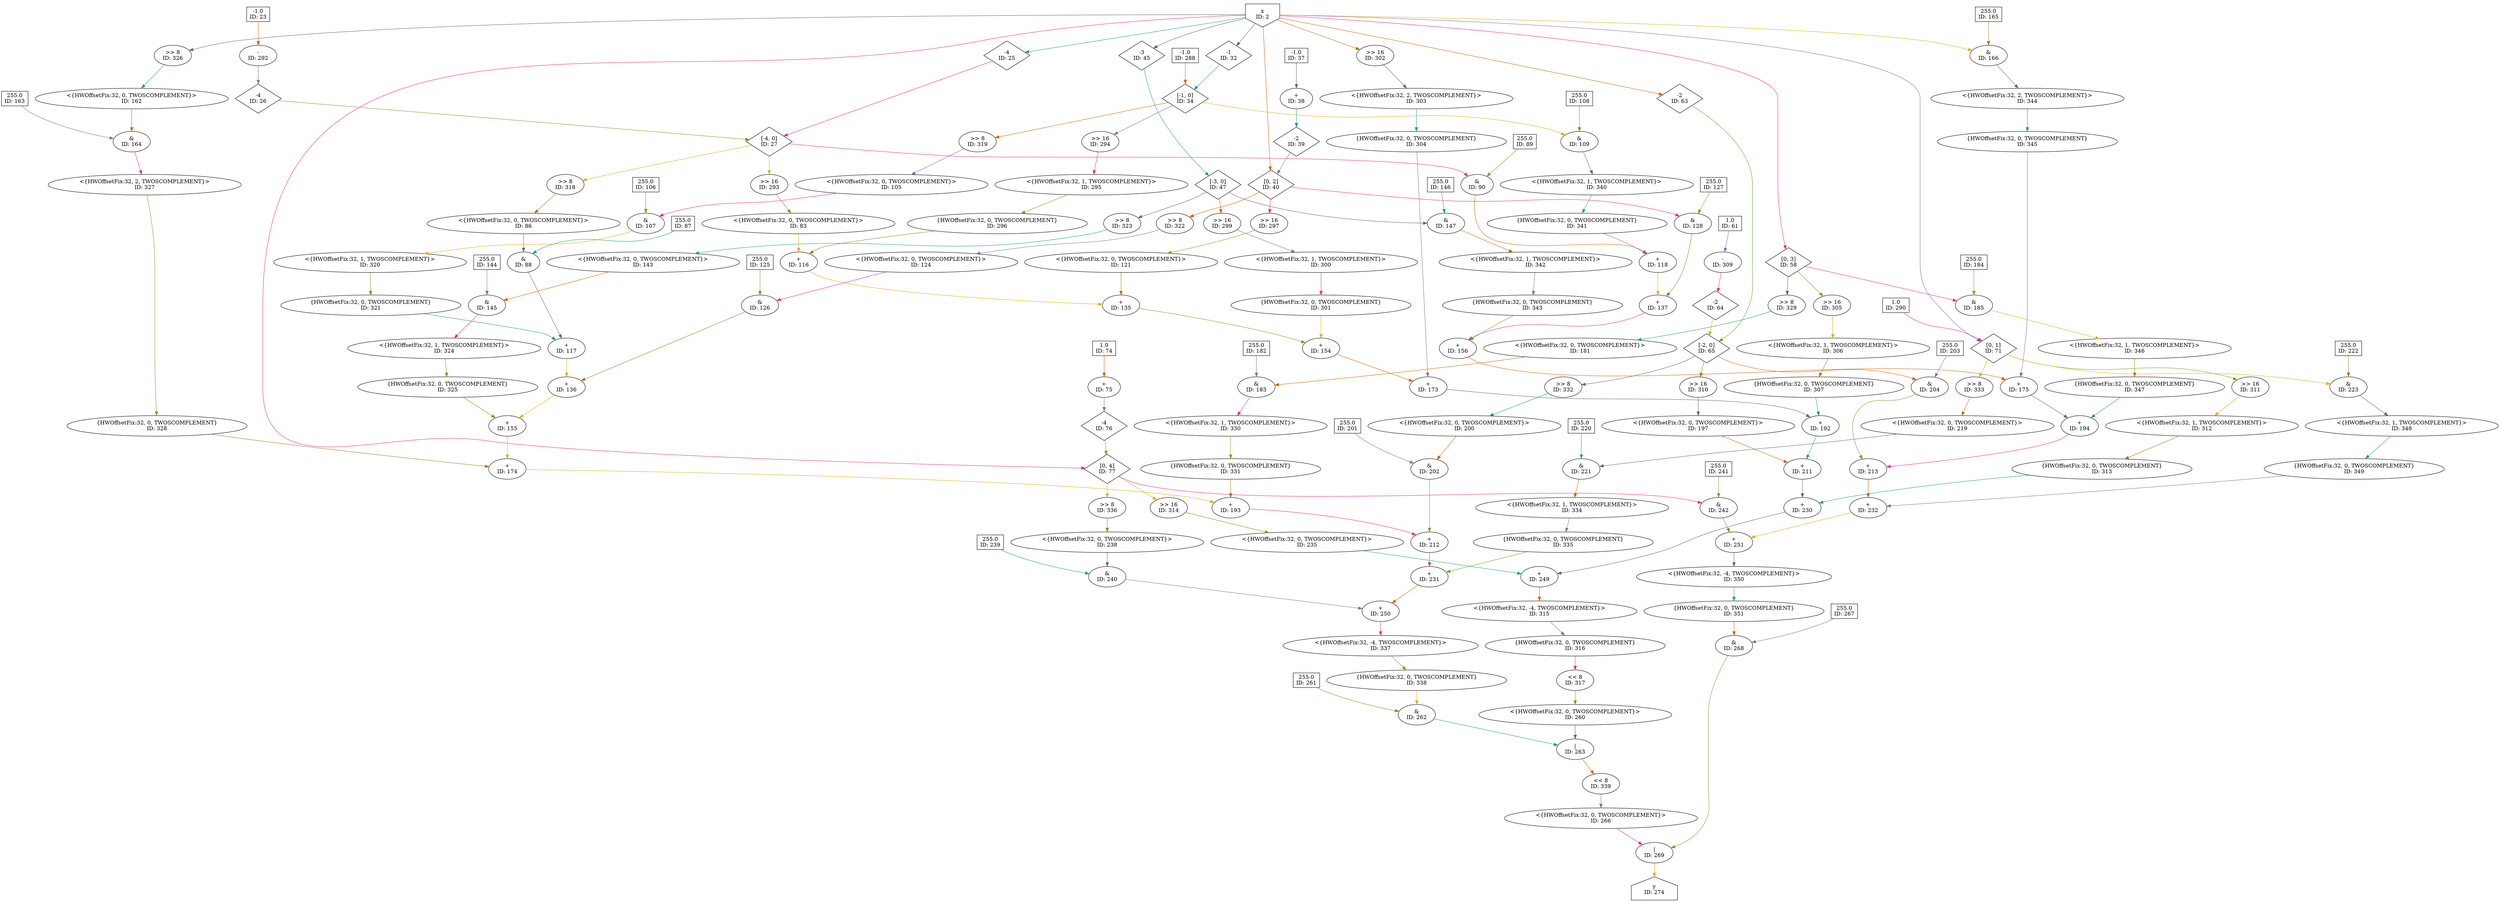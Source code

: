 digraph GaussianBlurDFEKernel_post_dsp_extraction{
	NodeInput2 [shape=invhouse, label="x\nID: 2"];
	NodeStreamOffset25 [shape=diamond, label="-4\nID: 25"];
	NodeConstantDouble23 [shape=box, label="-1.0\nID: 23"];
	NodeSub292 [label="-\nID: 292"];
	NodeStreamOffset26 [shape=diamond, label="-4\nID: 26"];
	NodeDynamicStreamOffset27 [shape=diamond, label="[-4, 0]\nID: 27"];
	NodeShift293 [label=">> 16\nID: 293"];
	NodeReinterpret83 [label="<{HWOffsetFix:32, 0, TWOSCOMPLEMENT}>\nID: 83"];
	NodeStreamOffset32 [shape=diamond, label="-1\nID: 32"];
	NodeConstantRawBits288 [shape=box, label="-1.0\nID: 288"];
	NodeDynamicStreamOffset34 [shape=diamond, label="[-1, 0]\nID: 34"];
	NodeShift294 [label=">> 16\nID: 294"];
	NodeReinterpret295 [label="<{HWOffsetFix:32, 1, TWOSCOMPLEMENT}>\nID: 295"];
	NodeCast296 [label="{HWOffsetFix:32, 0, TWOSCOMPLEMENT}\nID: 296"];
	NodeAdd116 [label="+\nID: 116"];
	NodeConstantDouble37 [shape=box, label="-1.0\nID: 37"];
	NodeAdd38 [label="+\nID: 38"];
	NodeStreamOffset39 [shape=diamond, label="-2\nID: 39"];
	NodeDynamicStreamOffset40 [shape=diamond, label="[0, 2]\nID: 40"];
	NodeShift297 [label=">> 16\nID: 297"];
	NodeReinterpret121 [label="<{HWOffsetFix:32, 0, TWOSCOMPLEMENT}>\nID: 121"];
	NodeAdd135 [label="+\nID: 135"];
	NodeStreamOffset45 [shape=diamond, label="-3\nID: 45"];
	NodeDynamicStreamOffset47 [shape=diamond, label="[-3, 0]\nID: 47"];
	NodeShift299 [label=">> 16\nID: 299"];
	NodeReinterpret300 [label="<{HWOffsetFix:32, 1, TWOSCOMPLEMENT}>\nID: 300"];
	NodeCast301 [label="{HWOffsetFix:32, 0, TWOSCOMPLEMENT}\nID: 301"];
	NodeAdd154 [label="+\nID: 154"];
	NodeShift302 [label=">> 16\nID: 302"];
	NodeReinterpret303 [label="<{HWOffsetFix:32, 2, TWOSCOMPLEMENT}>\nID: 303"];
	NodeCast304 [label="{HWOffsetFix:32, 0, TWOSCOMPLEMENT}\nID: 304"];
	NodeAdd173 [label="+\nID: 173"];
	NodeDynamicStreamOffset58 [shape=diamond, label="[0, 3]\nID: 58"];
	NodeShift305 [label=">> 16\nID: 305"];
	NodeReinterpret306 [label="<{HWOffsetFix:32, 1, TWOSCOMPLEMENT}>\nID: 306"];
	NodeCast307 [label="{HWOffsetFix:32, 0, TWOSCOMPLEMENT}\nID: 307"];
	NodeAdd192 [label="+\nID: 192"];
	NodeStreamOffset63 [shape=diamond, label="-2\nID: 63"];
	NodeConstantDouble61 [shape=box, label="1.0\nID: 61"];
	NodeSub309 [label="-\nID: 309"];
	NodeStreamOffset64 [shape=diamond, label="-2\nID: 64"];
	NodeDynamicStreamOffset65 [shape=diamond, label="[-2, 0]\nID: 65"];
	NodeShift310 [label=">> 16\nID: 310"];
	NodeReinterpret197 [label="<{HWOffsetFix:32, 0, TWOSCOMPLEMENT}>\nID: 197"];
	NodeAdd211 [label="+\nID: 211"];
	NodeConstantRawBits290 [shape=box, label="1.0\nID: 290"];
	NodeDynamicStreamOffset71 [shape=diamond, label="[0, 1]\nID: 71"];
	NodeShift311 [label=">> 16\nID: 311"];
	NodeReinterpret312 [label="<{HWOffsetFix:32, 1, TWOSCOMPLEMENT}>\nID: 312"];
	NodeCast313 [label="{HWOffsetFix:32, 0, TWOSCOMPLEMENT}\nID: 313"];
	NodeAdd230 [label="+\nID: 230"];
	NodeConstantDouble74 [shape=box, label="1.0\nID: 74"];
	NodeAdd75 [label="+\nID: 75"];
	NodeStreamOffset76 [shape=diamond, label="-4\nID: 76"];
	NodeDynamicStreamOffset77 [shape=diamond, label="[0, 4]\nID: 77"];
	NodeShift314 [label=">> 16\nID: 314"];
	NodeReinterpret235 [label="<{HWOffsetFix:32, 0, TWOSCOMPLEMENT}>\nID: 235"];
	NodeAdd249 [label="+\nID: 249"];
	NodeReinterpret315 [label="<{HWOffsetFix:32, -4, TWOSCOMPLEMENT}>\nID: 315"];
	NodeCast316 [label="{HWOffsetFix:32, 0, TWOSCOMPLEMENT}\nID: 316"];
	NodeShift317 [label="<< 8\nID: 317"];
	NodeReinterpret260 [label="<{HWOffsetFix:32, 0, TWOSCOMPLEMENT}>\nID: 260"];
	NodeShift318 [label=">> 8\nID: 318"];
	NodeReinterpret86 [label="<{HWOffsetFix:32, 0, TWOSCOMPLEMENT}>\nID: 86"];
	NodeConstantDouble87 [shape=box, label="255.0\nID: 87"];
	NodeAnd88 [label="&\nID: 88"];
	NodeShift319 [label=">> 8\nID: 319"];
	NodeReinterpret105 [label="<{HWOffsetFix:32, 0, TWOSCOMPLEMENT}>\nID: 105"];
	NodeConstantDouble106 [shape=box, label="255.0\nID: 106"];
	NodeAnd107 [label="&\nID: 107"];
	NodeReinterpret320 [label="<{HWOffsetFix:32, 1, TWOSCOMPLEMENT}>\nID: 320"];
	NodeCast321 [label="{HWOffsetFix:32, 0, TWOSCOMPLEMENT}\nID: 321"];
	NodeAdd117 [label="+\nID: 117"];
	NodeShift322 [label=">> 8\nID: 322"];
	NodeReinterpret124 [label="<{HWOffsetFix:32, 0, TWOSCOMPLEMENT}>\nID: 124"];
	NodeConstantDouble125 [shape=box, label="255.0\nID: 125"];
	NodeAnd126 [label="&\nID: 126"];
	NodeAdd136 [label="+\nID: 136"];
	NodeShift323 [label=">> 8\nID: 323"];
	NodeReinterpret143 [label="<{HWOffsetFix:32, 0, TWOSCOMPLEMENT}>\nID: 143"];
	NodeConstantDouble144 [shape=box, label="255.0\nID: 144"];
	NodeAnd145 [label="&\nID: 145"];
	NodeReinterpret324 [label="<{HWOffsetFix:32, 1, TWOSCOMPLEMENT}>\nID: 324"];
	NodeCast325 [label="{HWOffsetFix:32, 0, TWOSCOMPLEMENT}\nID: 325"];
	NodeAdd155 [label="+\nID: 155"];
	NodeShift326 [label=">> 8\nID: 326"];
	NodeReinterpret162 [label="<{HWOffsetFix:32, 0, TWOSCOMPLEMENT}>\nID: 162"];
	NodeConstantDouble163 [shape=box, label="255.0\nID: 163"];
	NodeAnd164 [label="&\nID: 164"];
	NodeReinterpret327 [label="<{HWOffsetFix:32, 2, TWOSCOMPLEMENT}>\nID: 327"];
	NodeCast328 [label="{HWOffsetFix:32, 0, TWOSCOMPLEMENT}\nID: 328"];
	NodeAdd174 [label="+\nID: 174"];
	NodeShift329 [label=">> 8\nID: 329"];
	NodeReinterpret181 [label="<{HWOffsetFix:32, 0, TWOSCOMPLEMENT}>\nID: 181"];
	NodeConstantDouble182 [shape=box, label="255.0\nID: 182"];
	NodeAnd183 [label="&\nID: 183"];
	NodeReinterpret330 [label="<{HWOffsetFix:32, 1, TWOSCOMPLEMENT}>\nID: 330"];
	NodeCast331 [label="{HWOffsetFix:32, 0, TWOSCOMPLEMENT}\nID: 331"];
	NodeAdd193 [label="+\nID: 193"];
	NodeShift332 [label=">> 8\nID: 332"];
	NodeReinterpret200 [label="<{HWOffsetFix:32, 0, TWOSCOMPLEMENT}>\nID: 200"];
	NodeConstantDouble201 [shape=box, label="255.0\nID: 201"];
	NodeAnd202 [label="&\nID: 202"];
	NodeAdd212 [label="+\nID: 212"];
	NodeShift333 [label=">> 8\nID: 333"];
	NodeReinterpret219 [label="<{HWOffsetFix:32, 0, TWOSCOMPLEMENT}>\nID: 219"];
	NodeConstantDouble220 [shape=box, label="255.0\nID: 220"];
	NodeAnd221 [label="&\nID: 221"];
	NodeReinterpret334 [label="<{HWOffsetFix:32, 1, TWOSCOMPLEMENT}>\nID: 334"];
	NodeCast335 [label="{HWOffsetFix:32, 0, TWOSCOMPLEMENT}\nID: 335"];
	NodeAdd231 [label="+\nID: 231"];
	NodeShift336 [label=">> 8\nID: 336"];
	NodeReinterpret238 [label="<{HWOffsetFix:32, 0, TWOSCOMPLEMENT}>\nID: 238"];
	NodeConstantDouble239 [shape=box, label="255.0\nID: 239"];
	NodeAnd240 [label="&\nID: 240"];
	NodeAdd250 [label="+\nID: 250"];
	NodeReinterpret337 [label="<{HWOffsetFix:32, -4, TWOSCOMPLEMENT}>\nID: 337"];
	NodeCast338 [label="{HWOffsetFix:32, 0, TWOSCOMPLEMENT}\nID: 338"];
	NodeConstantDouble261 [shape=box, label="255.0\nID: 261"];
	NodeAnd262 [label="&\nID: 262"];
	NodeOr263 [label="|\nID: 263"];
	NodeShift339 [label="<< 8\nID: 339"];
	NodeReinterpret266 [label="<{HWOffsetFix:32, 0, TWOSCOMPLEMENT}>\nID: 266"];
	NodeConstantDouble89 [shape=box, label="255.0\nID: 89"];
	NodeAnd90 [label="&\nID: 90"];
	NodeConstantDouble108 [shape=box, label="255.0\nID: 108"];
	NodeAnd109 [label="&\nID: 109"];
	NodeReinterpret340 [label="<{HWOffsetFix:32, 1, TWOSCOMPLEMENT}>\nID: 340"];
	NodeCast341 [label="{HWOffsetFix:32, 0, TWOSCOMPLEMENT}\nID: 341"];
	NodeAdd118 [label="+\nID: 118"];
	NodeConstantDouble127 [shape=box, label="255.0\nID: 127"];
	NodeAnd128 [label="&\nID: 128"];
	NodeAdd137 [label="+\nID: 137"];
	NodeConstantDouble146 [shape=box, label="255.0\nID: 146"];
	NodeAnd147 [label="&\nID: 147"];
	NodeReinterpret342 [label="<{HWOffsetFix:32, 1, TWOSCOMPLEMENT}>\nID: 342"];
	NodeCast343 [label="{HWOffsetFix:32, 0, TWOSCOMPLEMENT}\nID: 343"];
	NodeAdd156 [label="+\nID: 156"];
	NodeConstantDouble165 [shape=box, label="255.0\nID: 165"];
	NodeAnd166 [label="&\nID: 166"];
	NodeReinterpret344 [label="<{HWOffsetFix:32, 2, TWOSCOMPLEMENT}>\nID: 344"];
	NodeCast345 [label="{HWOffsetFix:32, 0, TWOSCOMPLEMENT}\nID: 345"];
	NodeAdd175 [label="+\nID: 175"];
	NodeConstantDouble184 [shape=box, label="255.0\nID: 184"];
	NodeAnd185 [label="&\nID: 185"];
	NodeReinterpret346 [label="<{HWOffsetFix:32, 1, TWOSCOMPLEMENT}>\nID: 346"];
	NodeCast347 [label="{HWOffsetFix:32, 0, TWOSCOMPLEMENT}\nID: 347"];
	NodeAdd194 [label="+\nID: 194"];
	NodeConstantDouble203 [shape=box, label="255.0\nID: 203"];
	NodeAnd204 [label="&\nID: 204"];
	NodeAdd213 [label="+\nID: 213"];
	NodeConstantDouble222 [shape=box, label="255.0\nID: 222"];
	NodeAnd223 [label="&\nID: 223"];
	NodeReinterpret348 [label="<{HWOffsetFix:32, 1, TWOSCOMPLEMENT}>\nID: 348"];
	NodeCast349 [label="{HWOffsetFix:32, 0, TWOSCOMPLEMENT}\nID: 349"];
	NodeAdd232 [label="+\nID: 232"];
	NodeConstantDouble241 [shape=box, label="255.0\nID: 241"];
	NodeAnd242 [label="&\nID: 242"];
	NodeAdd251 [label="+\nID: 251"];
	NodeReinterpret350 [label="<{HWOffsetFix:32, -4, TWOSCOMPLEMENT}>\nID: 350"];
	NodeCast351 [label="{HWOffsetFix:32, 0, TWOSCOMPLEMENT}\nID: 351"];
	NodeConstantDouble267 [shape=box, label="255.0\nID: 267"];
	NodeAnd268 [label="&\nID: 268"];
	NodeOr269 [label="|\nID: 269"];
	NodeOutput274 [shape=house, label="y\nID: 274"];
	NodeInput2 -> NodeStreamOffset25[color="/dark28/1" photon_data="EDGE,SrcNode:2,SrcNodePort:data"];
	NodeConstantDouble23 -> NodeSub292[color="/dark28/2" photon_data="EDGE,SrcNode:23,SrcNodePort:value"];
	NodeSub292 -> NodeStreamOffset26[color="/dark28/3" photon_data="EDGE,SrcNode:292,SrcNodePort:result"];
	NodeStreamOffset25 -> NodeDynamicStreamOffset27[color="/dark28/4" photon_data="EDGE,SrcNode:25,SrcNodePort:output"];
	NodeStreamOffset26 -> NodeDynamicStreamOffset27[color="/dark28/5" photon_data="EDGE,SrcNode:26,SrcNodePort:output"];
	NodeDynamicStreamOffset27 -> NodeShift293[color="/dark28/6" photon_data="EDGE,SrcNode:27,SrcNodePort:output"];
	NodeShift293 -> NodeReinterpret83[color="/dark28/7" photon_data="EDGE,SrcNode:293,SrcNodePort:dataout"];
	NodeInput2 -> NodeStreamOffset32[color="/dark28/8" photon_data="EDGE,SrcNode:2,SrcNodePort:data"];
	NodeStreamOffset32 -> NodeDynamicStreamOffset34[color="/dark28/1" photon_data="EDGE,SrcNode:32,SrcNodePort:output"];
	NodeConstantRawBits288 -> NodeDynamicStreamOffset34[color="/dark28/2" photon_data="EDGE,SrcNode:288,SrcNodePort:value"];
	NodeDynamicStreamOffset34 -> NodeShift294[color="/dark28/3" photon_data="EDGE,SrcNode:34,SrcNodePort:output"];
	NodeShift294 -> NodeReinterpret295[color="/dark28/4" photon_data="EDGE,SrcNode:294,SrcNodePort:dataout"];
	NodeReinterpret295 -> NodeCast296[color="/dark28/5" photon_data="EDGE,SrcNode:295,SrcNodePort:output"];
	NodeReinterpret83 -> NodeAdd116[color="/dark28/6" photon_data="EDGE,SrcNode:83,SrcNodePort:output"];
	NodeCast296 -> NodeAdd116[color="/dark28/7" photon_data="EDGE,SrcNode:296,SrcNodePort:o"];
	NodeConstantDouble37 -> NodeAdd38[color="/dark28/8" photon_data="EDGE,SrcNode:37,SrcNodePort:value"];
	NodeAdd38 -> NodeStreamOffset39[color="/dark28/1" photon_data="EDGE,SrcNode:38,SrcNodePort:result"];
	NodeInput2 -> NodeDynamicStreamOffset40[color="/dark28/2" photon_data="EDGE,SrcNode:2,SrcNodePort:data"];
	NodeStreamOffset39 -> NodeDynamicStreamOffset40[color="/dark28/3" photon_data="EDGE,SrcNode:39,SrcNodePort:output"];
	NodeDynamicStreamOffset40 -> NodeShift297[color="/dark28/4" photon_data="EDGE,SrcNode:40,SrcNodePort:output"];
	NodeShift297 -> NodeReinterpret121[color="/dark28/5" photon_data="EDGE,SrcNode:297,SrcNodePort:dataout"];
	NodeAdd116 -> NodeAdd135[color="/dark28/6" photon_data="EDGE,SrcNode:116,SrcNodePort:result"];
	NodeReinterpret121 -> NodeAdd135[color="/dark28/7" photon_data="EDGE,SrcNode:121,SrcNodePort:output"];
	NodeInput2 -> NodeStreamOffset45[color="/dark28/8" photon_data="EDGE,SrcNode:2,SrcNodePort:data"];
	NodeStreamOffset45 -> NodeDynamicStreamOffset47[color="/dark28/1" photon_data="EDGE,SrcNode:45,SrcNodePort:output"];
	NodeDynamicStreamOffset47 -> NodeShift299[color="/dark28/2" photon_data="EDGE,SrcNode:47,SrcNodePort:output"];
	NodeShift299 -> NodeReinterpret300[color="/dark28/3" photon_data="EDGE,SrcNode:299,SrcNodePort:dataout"];
	NodeReinterpret300 -> NodeCast301[color="/dark28/4" photon_data="EDGE,SrcNode:300,SrcNodePort:output"];
	NodeAdd135 -> NodeAdd154[color="/dark28/5" photon_data="EDGE,SrcNode:135,SrcNodePort:result"];
	NodeCast301 -> NodeAdd154[color="/dark28/6" photon_data="EDGE,SrcNode:301,SrcNodePort:o"];
	NodeInput2 -> NodeShift302[color="/dark28/7" photon_data="EDGE,SrcNode:2,SrcNodePort:data"];
	NodeShift302 -> NodeReinterpret303[color="/dark28/8" photon_data="EDGE,SrcNode:302,SrcNodePort:dataout"];
	NodeReinterpret303 -> NodeCast304[color="/dark28/1" photon_data="EDGE,SrcNode:303,SrcNodePort:output"];
	NodeAdd154 -> NodeAdd173[color="/dark28/2" photon_data="EDGE,SrcNode:154,SrcNodePort:result"];
	NodeCast304 -> NodeAdd173[color="/dark28/3" photon_data="EDGE,SrcNode:304,SrcNodePort:o"];
	NodeInput2 -> NodeDynamicStreamOffset58[color="/dark28/4" photon_data="EDGE,SrcNode:2,SrcNodePort:data"];
	NodeDynamicStreamOffset58 -> NodeShift305[color="/dark28/5" photon_data="EDGE,SrcNode:58,SrcNodePort:output"];
	NodeShift305 -> NodeReinterpret306[color="/dark28/6" photon_data="EDGE,SrcNode:305,SrcNodePort:dataout"];
	NodeReinterpret306 -> NodeCast307[color="/dark28/7" photon_data="EDGE,SrcNode:306,SrcNodePort:output"];
	NodeAdd173 -> NodeAdd192[color="/dark28/8" photon_data="EDGE,SrcNode:173,SrcNodePort:result"];
	NodeCast307 -> NodeAdd192[color="/dark28/1" photon_data="EDGE,SrcNode:307,SrcNodePort:o"];
	NodeInput2 -> NodeStreamOffset63[color="/dark28/2" photon_data="EDGE,SrcNode:2,SrcNodePort:data"];
	NodeConstantDouble61 -> NodeSub309[color="/dark28/3" photon_data="EDGE,SrcNode:61,SrcNodePort:value"];
	NodeSub309 -> NodeStreamOffset64[color="/dark28/4" photon_data="EDGE,SrcNode:309,SrcNodePort:result"];
	NodeStreamOffset63 -> NodeDynamicStreamOffset65[color="/dark28/5" photon_data="EDGE,SrcNode:63,SrcNodePort:output"];
	NodeStreamOffset64 -> NodeDynamicStreamOffset65[color="/dark28/6" photon_data="EDGE,SrcNode:64,SrcNodePort:output"];
	NodeDynamicStreamOffset65 -> NodeShift310[color="/dark28/7" photon_data="EDGE,SrcNode:65,SrcNodePort:output"];
	NodeShift310 -> NodeReinterpret197[color="/dark28/8" photon_data="EDGE,SrcNode:310,SrcNodePort:dataout"];
	NodeAdd192 -> NodeAdd211[color="/dark28/1" photon_data="EDGE,SrcNode:192,SrcNodePort:result"];
	NodeReinterpret197 -> NodeAdd211[color="/dark28/2" photon_data="EDGE,SrcNode:197,SrcNodePort:output"];
	NodeInput2 -> NodeDynamicStreamOffset71[color="/dark28/3" photon_data="EDGE,SrcNode:2,SrcNodePort:data"];
	NodeConstantRawBits290 -> NodeDynamicStreamOffset71[color="/dark28/4" photon_data="EDGE,SrcNode:290,SrcNodePort:value"];
	NodeDynamicStreamOffset71 -> NodeShift311[color="/dark28/5" photon_data="EDGE,SrcNode:71,SrcNodePort:output"];
	NodeShift311 -> NodeReinterpret312[color="/dark28/6" photon_data="EDGE,SrcNode:311,SrcNodePort:dataout"];
	NodeReinterpret312 -> NodeCast313[color="/dark28/7" photon_data="EDGE,SrcNode:312,SrcNodePort:output"];
	NodeAdd211 -> NodeAdd230[color="/dark28/8" photon_data="EDGE,SrcNode:211,SrcNodePort:result"];
	NodeCast313 -> NodeAdd230[color="/dark28/1" photon_data="EDGE,SrcNode:313,SrcNodePort:o"];
	NodeConstantDouble74 -> NodeAdd75[color="/dark28/2" photon_data="EDGE,SrcNode:74,SrcNodePort:value"];
	NodeAdd75 -> NodeStreamOffset76[color="/dark28/3" photon_data="EDGE,SrcNode:75,SrcNodePort:result"];
	NodeInput2 -> NodeDynamicStreamOffset77[color="/dark28/4" photon_data="EDGE,SrcNode:2,SrcNodePort:data"];
	NodeStreamOffset76 -> NodeDynamicStreamOffset77[color="/dark28/5" photon_data="EDGE,SrcNode:76,SrcNodePort:output"];
	NodeDynamicStreamOffset77 -> NodeShift314[color="/dark28/6" photon_data="EDGE,SrcNode:77,SrcNodePort:output"];
	NodeShift314 -> NodeReinterpret235[color="/dark28/7" photon_data="EDGE,SrcNode:314,SrcNodePort:dataout"];
	NodeAdd230 -> NodeAdd249[color="/dark28/8" photon_data="EDGE,SrcNode:230,SrcNodePort:result"];
	NodeReinterpret235 -> NodeAdd249[color="/dark28/1" photon_data="EDGE,SrcNode:235,SrcNodePort:output"];
	NodeAdd249 -> NodeReinterpret315[color="/dark28/2" photon_data="EDGE,SrcNode:249,SrcNodePort:result"];
	NodeReinterpret315 -> NodeCast316[color="/dark28/3" photon_data="EDGE,SrcNode:315,SrcNodePort:output"];
	NodeCast316 -> NodeShift317[color="/dark28/4" photon_data="EDGE,SrcNode:316,SrcNodePort:o"];
	NodeShift317 -> NodeReinterpret260[color="/dark28/5" photon_data="EDGE,SrcNode:317,SrcNodePort:dataout"];
	NodeDynamicStreamOffset27 -> NodeShift318[color="/dark28/6" photon_data="EDGE,SrcNode:27,SrcNodePort:output"];
	NodeShift318 -> NodeReinterpret86[color="/dark28/7" photon_data="EDGE,SrcNode:318,SrcNodePort:dataout"];
	NodeReinterpret86 -> NodeAnd88[color="/dark28/8" photon_data="EDGE,SrcNode:86,SrcNodePort:output"];
	NodeConstantDouble87 -> NodeAnd88[color="/dark28/1" photon_data="EDGE,SrcNode:87,SrcNodePort:value"];
	NodeDynamicStreamOffset34 -> NodeShift319[color="/dark28/2" photon_data="EDGE,SrcNode:34,SrcNodePort:output"];
	NodeShift319 -> NodeReinterpret105[color="/dark28/3" photon_data="EDGE,SrcNode:319,SrcNodePort:dataout"];
	NodeReinterpret105 -> NodeAnd107[color="/dark28/4" photon_data="EDGE,SrcNode:105,SrcNodePort:output"];
	NodeConstantDouble106 -> NodeAnd107[color="/dark28/5" photon_data="EDGE,SrcNode:106,SrcNodePort:value"];
	NodeAnd107 -> NodeReinterpret320[color="/dark28/6" photon_data="EDGE,SrcNode:107,SrcNodePort:result"];
	NodeReinterpret320 -> NodeCast321[color="/dark28/7" photon_data="EDGE,SrcNode:320,SrcNodePort:output"];
	NodeAnd88 -> NodeAdd117[color="/dark28/8" photon_data="EDGE,SrcNode:88,SrcNodePort:result"];
	NodeCast321 -> NodeAdd117[color="/dark28/1" photon_data="EDGE,SrcNode:321,SrcNodePort:o"];
	NodeDynamicStreamOffset40 -> NodeShift322[color="/dark28/2" photon_data="EDGE,SrcNode:40,SrcNodePort:output"];
	NodeShift322 -> NodeReinterpret124[color="/dark28/3" photon_data="EDGE,SrcNode:322,SrcNodePort:dataout"];
	NodeReinterpret124 -> NodeAnd126[color="/dark28/4" photon_data="EDGE,SrcNode:124,SrcNodePort:output"];
	NodeConstantDouble125 -> NodeAnd126[color="/dark28/5" photon_data="EDGE,SrcNode:125,SrcNodePort:value"];
	NodeAdd117 -> NodeAdd136[color="/dark28/6" photon_data="EDGE,SrcNode:117,SrcNodePort:result"];
	NodeAnd126 -> NodeAdd136[color="/dark28/7" photon_data="EDGE,SrcNode:126,SrcNodePort:result"];
	NodeDynamicStreamOffset47 -> NodeShift323[color="/dark28/8" photon_data="EDGE,SrcNode:47,SrcNodePort:output"];
	NodeShift323 -> NodeReinterpret143[color="/dark28/1" photon_data="EDGE,SrcNode:323,SrcNodePort:dataout"];
	NodeReinterpret143 -> NodeAnd145[color="/dark28/2" photon_data="EDGE,SrcNode:143,SrcNodePort:output"];
	NodeConstantDouble144 -> NodeAnd145[color="/dark28/3" photon_data="EDGE,SrcNode:144,SrcNodePort:value"];
	NodeAnd145 -> NodeReinterpret324[color="/dark28/4" photon_data="EDGE,SrcNode:145,SrcNodePort:result"];
	NodeReinterpret324 -> NodeCast325[color="/dark28/5" photon_data="EDGE,SrcNode:324,SrcNodePort:output"];
	NodeAdd136 -> NodeAdd155[color="/dark28/6" photon_data="EDGE,SrcNode:136,SrcNodePort:result"];
	NodeCast325 -> NodeAdd155[color="/dark28/7" photon_data="EDGE,SrcNode:325,SrcNodePort:o"];
	NodeInput2 -> NodeShift326[color="/dark28/8" photon_data="EDGE,SrcNode:2,SrcNodePort:data"];
	NodeShift326 -> NodeReinterpret162[color="/dark28/1" photon_data="EDGE,SrcNode:326,SrcNodePort:dataout"];
	NodeReinterpret162 -> NodeAnd164[color="/dark28/2" photon_data="EDGE,SrcNode:162,SrcNodePort:output"];
	NodeConstantDouble163 -> NodeAnd164[color="/dark28/3" photon_data="EDGE,SrcNode:163,SrcNodePort:value"];
	NodeAnd164 -> NodeReinterpret327[color="/dark28/4" photon_data="EDGE,SrcNode:164,SrcNodePort:result"];
	NodeReinterpret327 -> NodeCast328[color="/dark28/5" photon_data="EDGE,SrcNode:327,SrcNodePort:output"];
	NodeAdd155 -> NodeAdd174[color="/dark28/6" photon_data="EDGE,SrcNode:155,SrcNodePort:result"];
	NodeCast328 -> NodeAdd174[color="/dark28/7" photon_data="EDGE,SrcNode:328,SrcNodePort:o"];
	NodeDynamicStreamOffset58 -> NodeShift329[color="/dark28/8" photon_data="EDGE,SrcNode:58,SrcNodePort:output"];
	NodeShift329 -> NodeReinterpret181[color="/dark28/1" photon_data="EDGE,SrcNode:329,SrcNodePort:dataout"];
	NodeReinterpret181 -> NodeAnd183[color="/dark28/2" photon_data="EDGE,SrcNode:181,SrcNodePort:output"];
	NodeConstantDouble182 -> NodeAnd183[color="/dark28/3" photon_data="EDGE,SrcNode:182,SrcNodePort:value"];
	NodeAnd183 -> NodeReinterpret330[color="/dark28/4" photon_data="EDGE,SrcNode:183,SrcNodePort:result"];
	NodeReinterpret330 -> NodeCast331[color="/dark28/5" photon_data="EDGE,SrcNode:330,SrcNodePort:output"];
	NodeAdd174 -> NodeAdd193[color="/dark28/6" photon_data="EDGE,SrcNode:174,SrcNodePort:result"];
	NodeCast331 -> NodeAdd193[color="/dark28/7" photon_data="EDGE,SrcNode:331,SrcNodePort:o"];
	NodeDynamicStreamOffset65 -> NodeShift332[color="/dark28/8" photon_data="EDGE,SrcNode:65,SrcNodePort:output"];
	NodeShift332 -> NodeReinterpret200[color="/dark28/1" photon_data="EDGE,SrcNode:332,SrcNodePort:dataout"];
	NodeReinterpret200 -> NodeAnd202[color="/dark28/2" photon_data="EDGE,SrcNode:200,SrcNodePort:output"];
	NodeConstantDouble201 -> NodeAnd202[color="/dark28/3" photon_data="EDGE,SrcNode:201,SrcNodePort:value"];
	NodeAdd193 -> NodeAdd212[color="/dark28/4" photon_data="EDGE,SrcNode:193,SrcNodePort:result"];
	NodeAnd202 -> NodeAdd212[color="/dark28/5" photon_data="EDGE,SrcNode:202,SrcNodePort:result"];
	NodeDynamicStreamOffset71 -> NodeShift333[color="/dark28/6" photon_data="EDGE,SrcNode:71,SrcNodePort:output"];
	NodeShift333 -> NodeReinterpret219[color="/dark28/7" photon_data="EDGE,SrcNode:333,SrcNodePort:dataout"];
	NodeReinterpret219 -> NodeAnd221[color="/dark28/8" photon_data="EDGE,SrcNode:219,SrcNodePort:output"];
	NodeConstantDouble220 -> NodeAnd221[color="/dark28/1" photon_data="EDGE,SrcNode:220,SrcNodePort:value"];
	NodeAnd221 -> NodeReinterpret334[color="/dark28/2" photon_data="EDGE,SrcNode:221,SrcNodePort:result"];
	NodeReinterpret334 -> NodeCast335[color="/dark28/3" photon_data="EDGE,SrcNode:334,SrcNodePort:output"];
	NodeAdd212 -> NodeAdd231[color="/dark28/4" photon_data="EDGE,SrcNode:212,SrcNodePort:result"];
	NodeCast335 -> NodeAdd231[color="/dark28/5" photon_data="EDGE,SrcNode:335,SrcNodePort:o"];
	NodeDynamicStreamOffset77 -> NodeShift336[color="/dark28/6" photon_data="EDGE,SrcNode:77,SrcNodePort:output"];
	NodeShift336 -> NodeReinterpret238[color="/dark28/7" photon_data="EDGE,SrcNode:336,SrcNodePort:dataout"];
	NodeReinterpret238 -> NodeAnd240[color="/dark28/8" photon_data="EDGE,SrcNode:238,SrcNodePort:output"];
	NodeConstantDouble239 -> NodeAnd240[color="/dark28/1" photon_data="EDGE,SrcNode:239,SrcNodePort:value"];
	NodeAdd231 -> NodeAdd250[color="/dark28/2" photon_data="EDGE,SrcNode:231,SrcNodePort:result"];
	NodeAnd240 -> NodeAdd250[color="/dark28/3" photon_data="EDGE,SrcNode:240,SrcNodePort:result"];
	NodeAdd250 -> NodeReinterpret337[color="/dark28/4" photon_data="EDGE,SrcNode:250,SrcNodePort:result"];
	NodeReinterpret337 -> NodeCast338[color="/dark28/5" photon_data="EDGE,SrcNode:337,SrcNodePort:output"];
	NodeCast338 -> NodeAnd262[color="/dark28/6" photon_data="EDGE,SrcNode:338,SrcNodePort:o"];
	NodeConstantDouble261 -> NodeAnd262[color="/dark28/7" photon_data="EDGE,SrcNode:261,SrcNodePort:value"];
	NodeReinterpret260 -> NodeOr263[color="/dark28/8" photon_data="EDGE,SrcNode:260,SrcNodePort:output"];
	NodeAnd262 -> NodeOr263[color="/dark28/1" photon_data="EDGE,SrcNode:262,SrcNodePort:result"];
	NodeOr263 -> NodeShift339[color="/dark28/2" photon_data="EDGE,SrcNode:263,SrcNodePort:result"];
	NodeShift339 -> NodeReinterpret266[color="/dark28/3" photon_data="EDGE,SrcNode:339,SrcNodePort:dataout"];
	NodeDynamicStreamOffset27 -> NodeAnd90[color="/dark28/4" photon_data="EDGE,SrcNode:27,SrcNodePort:output"];
	NodeConstantDouble89 -> NodeAnd90[color="/dark28/5" photon_data="EDGE,SrcNode:89,SrcNodePort:value"];
	NodeDynamicStreamOffset34 -> NodeAnd109[color="/dark28/6" photon_data="EDGE,SrcNode:34,SrcNodePort:output"];
	NodeConstantDouble108 -> NodeAnd109[color="/dark28/7" photon_data="EDGE,SrcNode:108,SrcNodePort:value"];
	NodeAnd109 -> NodeReinterpret340[color="/dark28/8" photon_data="EDGE,SrcNode:109,SrcNodePort:result"];
	NodeReinterpret340 -> NodeCast341[color="/dark28/1" photon_data="EDGE,SrcNode:340,SrcNodePort:output"];
	NodeAnd90 -> NodeAdd118[color="/dark28/2" photon_data="EDGE,SrcNode:90,SrcNodePort:result"];
	NodeCast341 -> NodeAdd118[color="/dark28/3" photon_data="EDGE,SrcNode:341,SrcNodePort:o"];
	NodeDynamicStreamOffset40 -> NodeAnd128[color="/dark28/4" photon_data="EDGE,SrcNode:40,SrcNodePort:output"];
	NodeConstantDouble127 -> NodeAnd128[color="/dark28/5" photon_data="EDGE,SrcNode:127,SrcNodePort:value"];
	NodeAdd118 -> NodeAdd137[color="/dark28/6" photon_data="EDGE,SrcNode:118,SrcNodePort:result"];
	NodeAnd128 -> NodeAdd137[color="/dark28/7" photon_data="EDGE,SrcNode:128,SrcNodePort:result"];
	NodeDynamicStreamOffset47 -> NodeAnd147[color="/dark28/8" photon_data="EDGE,SrcNode:47,SrcNodePort:output"];
	NodeConstantDouble146 -> NodeAnd147[color="/dark28/1" photon_data="EDGE,SrcNode:146,SrcNodePort:value"];
	NodeAnd147 -> NodeReinterpret342[color="/dark28/2" photon_data="EDGE,SrcNode:147,SrcNodePort:result"];
	NodeReinterpret342 -> NodeCast343[color="/dark28/3" photon_data="EDGE,SrcNode:342,SrcNodePort:output"];
	NodeAdd137 -> NodeAdd156[color="/dark28/4" photon_data="EDGE,SrcNode:137,SrcNodePort:result"];
	NodeCast343 -> NodeAdd156[color="/dark28/5" photon_data="EDGE,SrcNode:343,SrcNodePort:o"];
	NodeInput2 -> NodeAnd166[color="/dark28/6" photon_data="EDGE,SrcNode:2,SrcNodePort:data"];
	NodeConstantDouble165 -> NodeAnd166[color="/dark28/7" photon_data="EDGE,SrcNode:165,SrcNodePort:value"];
	NodeAnd166 -> NodeReinterpret344[color="/dark28/8" photon_data="EDGE,SrcNode:166,SrcNodePort:result"];
	NodeReinterpret344 -> NodeCast345[color="/dark28/1" photon_data="EDGE,SrcNode:344,SrcNodePort:output"];
	NodeAdd156 -> NodeAdd175[color="/dark28/2" photon_data="EDGE,SrcNode:156,SrcNodePort:result"];
	NodeCast345 -> NodeAdd175[color="/dark28/3" photon_data="EDGE,SrcNode:345,SrcNodePort:o"];
	NodeDynamicStreamOffset58 -> NodeAnd185[color="/dark28/4" photon_data="EDGE,SrcNode:58,SrcNodePort:output"];
	NodeConstantDouble184 -> NodeAnd185[color="/dark28/5" photon_data="EDGE,SrcNode:184,SrcNodePort:value"];
	NodeAnd185 -> NodeReinterpret346[color="/dark28/6" photon_data="EDGE,SrcNode:185,SrcNodePort:result"];
	NodeReinterpret346 -> NodeCast347[color="/dark28/7" photon_data="EDGE,SrcNode:346,SrcNodePort:output"];
	NodeAdd175 -> NodeAdd194[color="/dark28/8" photon_data="EDGE,SrcNode:175,SrcNodePort:result"];
	NodeCast347 -> NodeAdd194[color="/dark28/1" photon_data="EDGE,SrcNode:347,SrcNodePort:o"];
	NodeDynamicStreamOffset65 -> NodeAnd204[color="/dark28/2" photon_data="EDGE,SrcNode:65,SrcNodePort:output"];
	NodeConstantDouble203 -> NodeAnd204[color="/dark28/3" photon_data="EDGE,SrcNode:203,SrcNodePort:value"];
	NodeAdd194 -> NodeAdd213[color="/dark28/4" photon_data="EDGE,SrcNode:194,SrcNodePort:result"];
	NodeAnd204 -> NodeAdd213[color="/dark28/5" photon_data="EDGE,SrcNode:204,SrcNodePort:result"];
	NodeDynamicStreamOffset71 -> NodeAnd223[color="/dark28/6" photon_data="EDGE,SrcNode:71,SrcNodePort:output"];
	NodeConstantDouble222 -> NodeAnd223[color="/dark28/7" photon_data="EDGE,SrcNode:222,SrcNodePort:value"];
	NodeAnd223 -> NodeReinterpret348[color="/dark28/8" photon_data="EDGE,SrcNode:223,SrcNodePort:result"];
	NodeReinterpret348 -> NodeCast349[color="/dark28/1" photon_data="EDGE,SrcNode:348,SrcNodePort:output"];
	NodeAdd213 -> NodeAdd232[color="/dark28/2" photon_data="EDGE,SrcNode:213,SrcNodePort:result"];
	NodeCast349 -> NodeAdd232[color="/dark28/3" photon_data="EDGE,SrcNode:349,SrcNodePort:o"];
	NodeDynamicStreamOffset77 -> NodeAnd242[color="/dark28/4" photon_data="EDGE,SrcNode:77,SrcNodePort:output"];
	NodeConstantDouble241 -> NodeAnd242[color="/dark28/5" photon_data="EDGE,SrcNode:241,SrcNodePort:value"];
	NodeAdd232 -> NodeAdd251[color="/dark28/6" photon_data="EDGE,SrcNode:232,SrcNodePort:result"];
	NodeAnd242 -> NodeAdd251[color="/dark28/7" photon_data="EDGE,SrcNode:242,SrcNodePort:result"];
	NodeAdd251 -> NodeReinterpret350[color="/dark28/8" photon_data="EDGE,SrcNode:251,SrcNodePort:result"];
	NodeReinterpret350 -> NodeCast351[color="/dark28/1" photon_data="EDGE,SrcNode:350,SrcNodePort:output"];
	NodeCast351 -> NodeAnd268[color="/dark28/2" photon_data="EDGE,SrcNode:351,SrcNodePort:o"];
	NodeConstantDouble267 -> NodeAnd268[color="/dark28/3" photon_data="EDGE,SrcNode:267,SrcNodePort:value"];
	NodeReinterpret266 -> NodeOr269[color="/dark28/4" photon_data="EDGE,SrcNode:266,SrcNodePort:output"];
	NodeAnd268 -> NodeOr269[color="/dark28/5" photon_data="EDGE,SrcNode:268,SrcNodePort:result"];
	NodeOr269 -> NodeOutput274[color="/dark28/6" photon_data="EDGE,SrcNode:269,SrcNodePort:result"];
}
